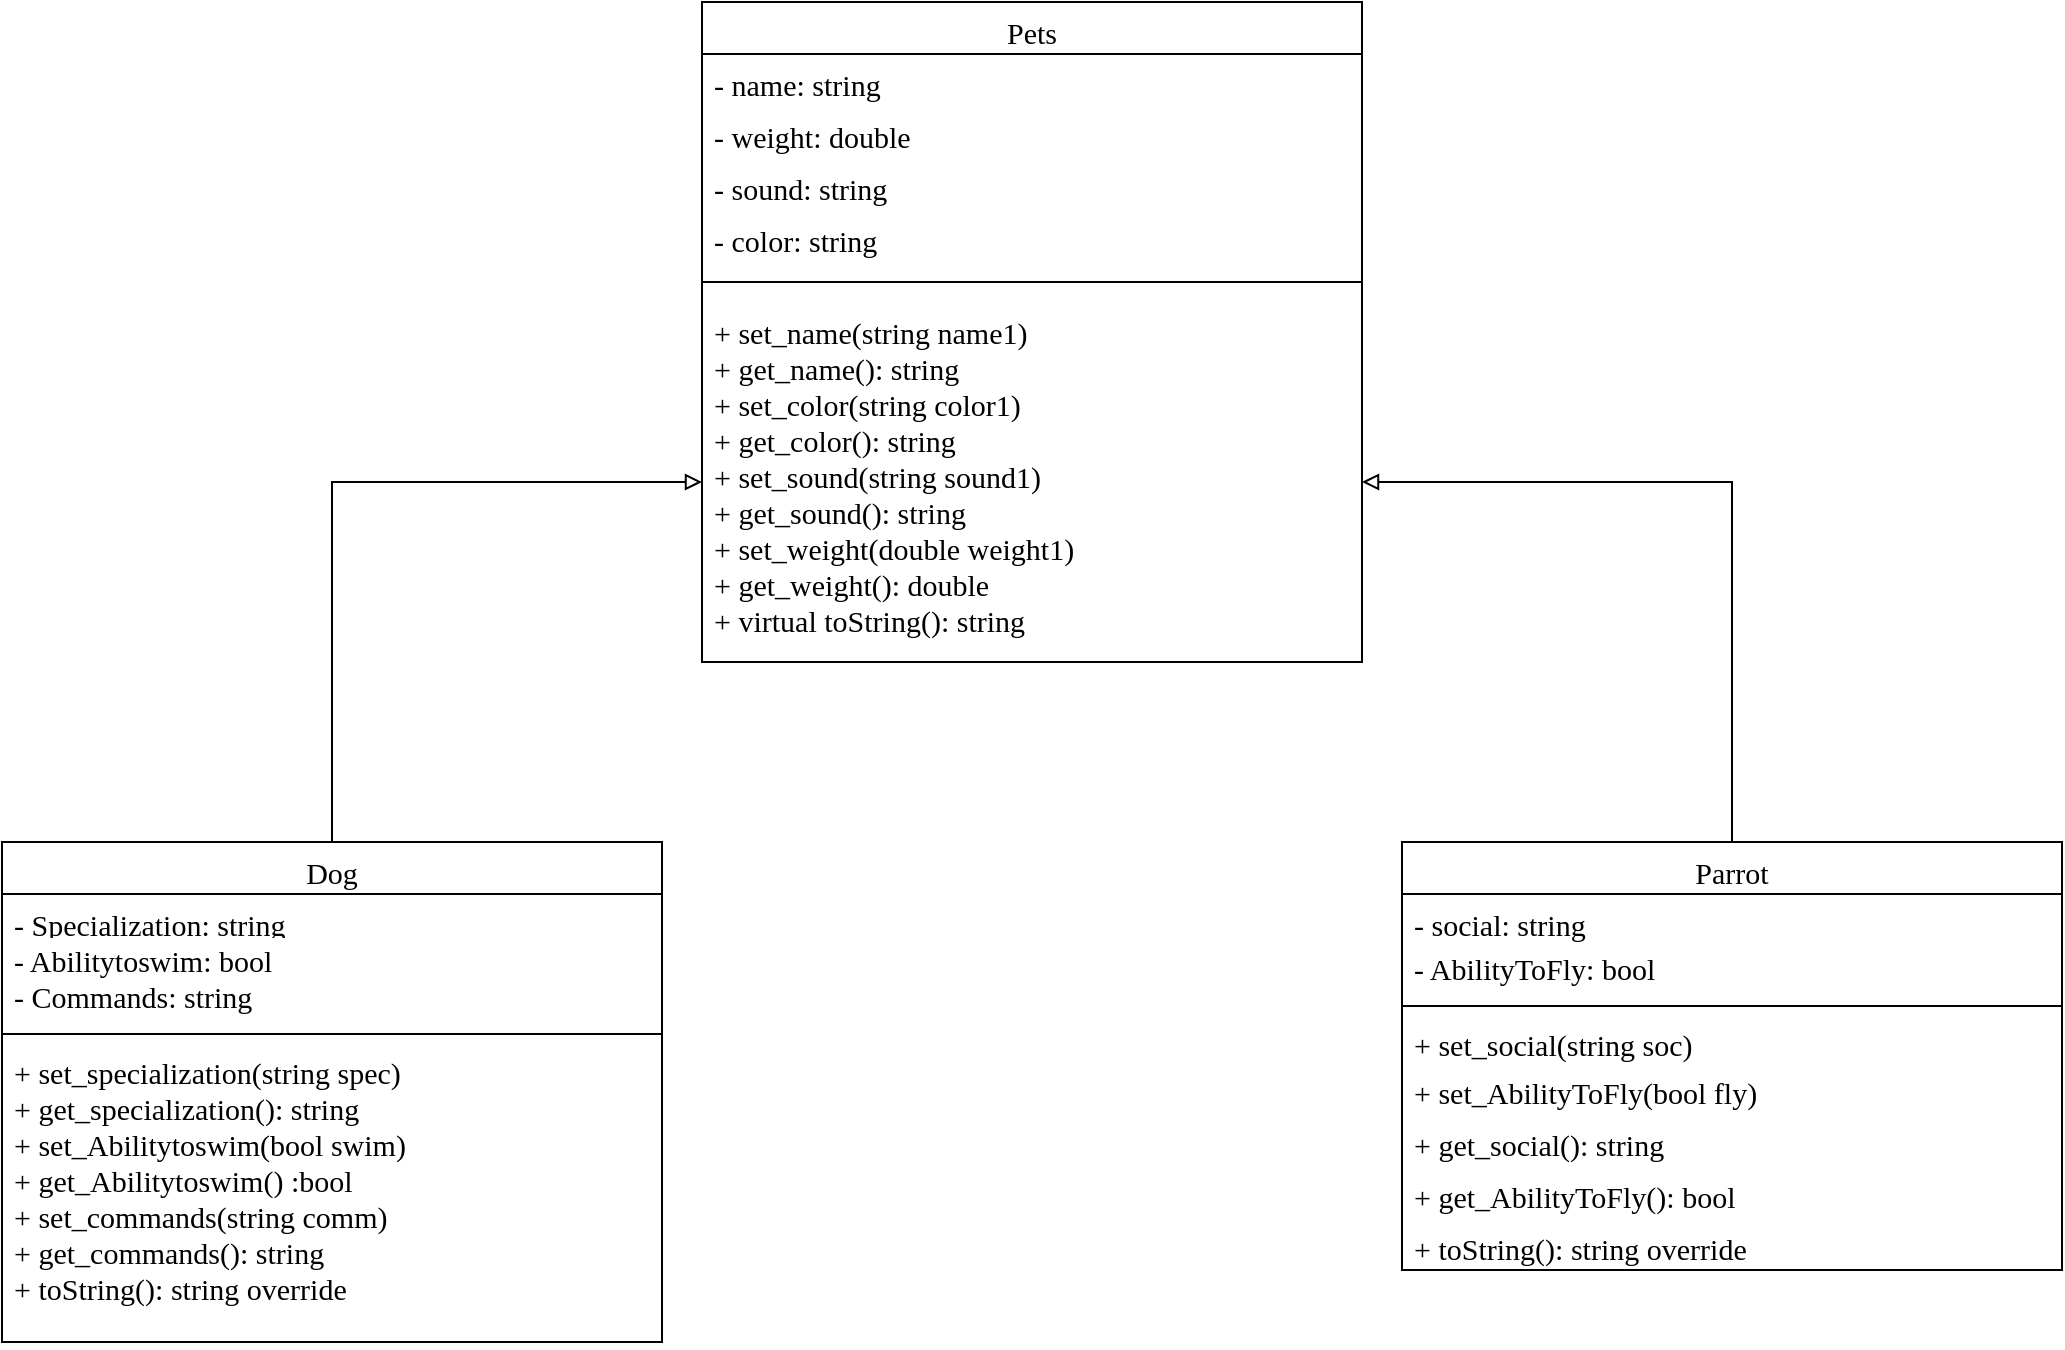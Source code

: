 <mxfile version="20.6.0" type="device"><diagram id="wGNIwxnqR2JtPv7RMH91" name="Страница 1"><mxGraphModel dx="1984" dy="1142" grid="1" gridSize="10" guides="1" tooltips="1" connect="1" arrows="1" fold="1" page="1" pageScale="1" pageWidth="827" pageHeight="1169" math="0" shadow="0"><root><mxCell id="0"/><mxCell id="1" parent="0"/><mxCell id="SHjhlkPvRc3RI2d_L93r-2" value="Pets&#9;" style="swimlane;fontStyle=0;align=center;verticalAlign=top;childLayout=stackLayout;horizontal=1;startSize=26;horizontalStack=0;resizeParent=1;resizeParentMax=0;resizeLast=0;collapsible=1;marginBottom=0;fontFamily=Verdana;fontSize=15;" parent="1" vertex="1"><mxGeometry x="530" y="940" width="330" height="330" as="geometry"/></mxCell><mxCell id="SHjhlkPvRc3RI2d_L93r-3" value="- name: string" style="text;strokeColor=none;fillColor=none;align=left;verticalAlign=top;spacingLeft=4;spacingRight=4;overflow=hidden;rotatable=0;points=[[0,0.5],[1,0.5]];portConstraint=eastwest;fontStyle=0;fontFamily=Verdana;fontSize=15;" parent="SHjhlkPvRc3RI2d_L93r-2" vertex="1"><mxGeometry y="26" width="330" height="26" as="geometry"/></mxCell><mxCell id="SHjhlkPvRc3RI2d_L93r-4" value="- weight: double" style="text;strokeColor=none;fillColor=none;align=left;verticalAlign=top;spacingLeft=4;spacingRight=4;overflow=hidden;rotatable=0;points=[[0,0.5],[1,0.5]];portConstraint=eastwest;fontStyle=0;fontFamily=Verdana;fontSize=15;" parent="SHjhlkPvRc3RI2d_L93r-2" vertex="1"><mxGeometry y="52" width="330" height="26" as="geometry"/></mxCell><mxCell id="SHjhlkPvRc3RI2d_L93r-5" value="- sound: string" style="text;strokeColor=none;fillColor=none;align=left;verticalAlign=top;spacingLeft=4;spacingRight=4;overflow=hidden;rotatable=0;points=[[0,0.5],[1,0.5]];portConstraint=eastwest;fontStyle=0;fontFamily=Verdana;fontSize=15;" parent="SHjhlkPvRc3RI2d_L93r-2" vertex="1"><mxGeometry y="78" width="330" height="26" as="geometry"/></mxCell><mxCell id="SHjhlkPvRc3RI2d_L93r-34" value="- color: string" style="text;strokeColor=none;fillColor=none;align=left;verticalAlign=top;spacingLeft=4;spacingRight=4;overflow=hidden;rotatable=0;points=[[0,0.5],[1,0.5]];portConstraint=eastwest;fontStyle=0;fontFamily=Verdana;fontSize=15;" parent="SHjhlkPvRc3RI2d_L93r-2" vertex="1"><mxGeometry y="104" width="330" height="26" as="geometry"/></mxCell><mxCell id="SHjhlkPvRc3RI2d_L93r-6" value="" style="line;strokeWidth=1;fillColor=none;align=left;verticalAlign=middle;spacingTop=-1;spacingLeft=3;spacingRight=3;rotatable=0;labelPosition=right;points=[];portConstraint=eastwest;fontStyle=0;fontFamily=Verdana;fontSize=15;" parent="SHjhlkPvRc3RI2d_L93r-2" vertex="1"><mxGeometry y="130" width="330" height="20" as="geometry"/></mxCell><mxCell id="SHjhlkPvRc3RI2d_L93r-7" value="+ set_name(string name1)&#10;+ get_name(): string&#10;+ set_color(string color1)&#10;+ get_color(): string&#10;+ set_sound(string sound1)&#10;+ get_sound(): string&#10;+ set_weight(double weight1)&#10;+ get_weight(): double&#10;+ virtual toString(): string&#10;" style="text;strokeColor=none;fillColor=none;align=left;verticalAlign=top;spacingLeft=4;spacingRight=4;overflow=hidden;rotatable=0;points=[[0,0.5],[1,0.5]];portConstraint=eastwest;fontStyle=0;fontFamily=Verdana;fontSize=15;" parent="SHjhlkPvRc3RI2d_L93r-2" vertex="1"><mxGeometry y="150" width="330" height="180" as="geometry"/></mxCell><mxCell id="SHjhlkPvRc3RI2d_L93r-14" style="edgeStyle=orthogonalEdgeStyle;rounded=0;orthogonalLoop=1;jettySize=auto;html=1;endArrow=block;endFill=0;" parent="1" source="SHjhlkPvRc3RI2d_L93r-15" target="SHjhlkPvRc3RI2d_L93r-7" edge="1"><mxGeometry relative="1" as="geometry"/></mxCell><mxCell id="SHjhlkPvRc3RI2d_L93r-15" value="Parrot" style="swimlane;fontStyle=0;align=center;verticalAlign=top;childLayout=stackLayout;horizontal=1;startSize=26;horizontalStack=0;resizeParent=1;resizeParentMax=0;resizeLast=0;collapsible=1;marginBottom=0;fontFamily=Verdana;fontSize=15;" parent="1" vertex="1"><mxGeometry x="880" y="1360" width="330" height="214" as="geometry"/></mxCell><mxCell id="SHjhlkPvRc3RI2d_L93r-16" value="- social: string" style="text;strokeColor=none;fillColor=none;align=left;verticalAlign=top;spacingLeft=4;spacingRight=4;overflow=hidden;rotatable=0;points=[[0,0.5],[1,0.5]];portConstraint=eastwest;fontStyle=0;fontFamily=Verdana;fontSize=15;" parent="SHjhlkPvRc3RI2d_L93r-15" vertex="1"><mxGeometry y="26" width="330" height="22" as="geometry"/></mxCell><mxCell id="SHjhlkPvRc3RI2d_L93r-17" value="- AbilityToFly: bool" style="text;strokeColor=none;fillColor=none;align=left;verticalAlign=top;spacingLeft=4;spacingRight=4;overflow=hidden;rotatable=0;points=[[0,0.5],[1,0.5]];portConstraint=eastwest;fontStyle=0;fontFamily=Verdana;fontSize=15;" parent="SHjhlkPvRc3RI2d_L93r-15" vertex="1"><mxGeometry y="48" width="330" height="30" as="geometry"/></mxCell><mxCell id="SHjhlkPvRc3RI2d_L93r-18" value="" style="line;strokeWidth=1;fillColor=none;align=left;verticalAlign=middle;spacingTop=-1;spacingLeft=3;spacingRight=3;rotatable=0;labelPosition=right;points=[];portConstraint=eastwest;fontStyle=0;fontFamily=Verdana;fontSize=15;" parent="SHjhlkPvRc3RI2d_L93r-15" vertex="1"><mxGeometry y="78" width="330" height="8" as="geometry"/></mxCell><mxCell id="SHjhlkPvRc3RI2d_L93r-19" value="+ set_social(string soc)" style="text;strokeColor=none;fillColor=none;align=left;verticalAlign=top;spacingLeft=4;spacingRight=4;overflow=hidden;rotatable=0;points=[[0,0.5],[1,0.5]];portConstraint=eastwest;fontStyle=0;fontFamily=Verdana;fontSize=15;" parent="SHjhlkPvRc3RI2d_L93r-15" vertex="1"><mxGeometry y="86" width="330" height="24" as="geometry"/></mxCell><mxCell id="SHjhlkPvRc3RI2d_L93r-20" value="+ set_AbilityToFly(bool fly)" style="text;strokeColor=none;fillColor=none;align=left;verticalAlign=top;spacingLeft=4;spacingRight=4;overflow=hidden;rotatable=0;points=[[0,0.5],[1,0.5]];portConstraint=eastwest;fontStyle=0;fontFamily=Verdana;fontSize=15;" parent="SHjhlkPvRc3RI2d_L93r-15" vertex="1"><mxGeometry y="110" width="330" height="26" as="geometry"/></mxCell><mxCell id="SHjhlkPvRc3RI2d_L93r-21" value="+ get_social(): string" style="text;strokeColor=none;fillColor=none;align=left;verticalAlign=top;spacingLeft=4;spacingRight=4;overflow=hidden;rotatable=0;points=[[0,0.5],[1,0.5]];portConstraint=eastwest;fontStyle=0;fontFamily=Verdana;fontSize=15;" parent="SHjhlkPvRc3RI2d_L93r-15" vertex="1"><mxGeometry y="136" width="330" height="26" as="geometry"/></mxCell><mxCell id="SHjhlkPvRc3RI2d_L93r-22" value="+ get_AbilityToFly(): bool" style="text;strokeColor=none;fillColor=none;align=left;verticalAlign=top;spacingLeft=4;spacingRight=4;overflow=hidden;rotatable=0;points=[[0,0.5],[1,0.5]];portConstraint=eastwest;fontStyle=0;fontFamily=Verdana;fontSize=15;" parent="SHjhlkPvRc3RI2d_L93r-15" vertex="1"><mxGeometry y="162" width="330" height="26" as="geometry"/></mxCell><mxCell id="SHjhlkPvRc3RI2d_L93r-23" value="+ toString(): string override" style="text;strokeColor=none;fillColor=none;align=left;verticalAlign=top;spacingLeft=4;spacingRight=4;overflow=hidden;rotatable=0;points=[[0,0.5],[1,0.5]];portConstraint=eastwest;fontStyle=0;fontFamily=Verdana;fontSize=15;" parent="SHjhlkPvRc3RI2d_L93r-15" vertex="1"><mxGeometry y="188" width="330" height="26" as="geometry"/></mxCell><mxCell id="SHjhlkPvRc3RI2d_L93r-24" style="edgeStyle=orthogonalEdgeStyle;rounded=0;orthogonalLoop=1;jettySize=auto;html=1;entryX=0;entryY=0.5;entryDx=0;entryDy=0;endArrow=block;endFill=0;" parent="1" source="SHjhlkPvRc3RI2d_L93r-25" target="SHjhlkPvRc3RI2d_L93r-7" edge="1"><mxGeometry relative="1" as="geometry"/></mxCell><mxCell id="SHjhlkPvRc3RI2d_L93r-25" value="Dog" style="swimlane;fontStyle=0;align=center;verticalAlign=top;childLayout=stackLayout;horizontal=1;startSize=26;horizontalStack=0;resizeParent=1;resizeParentMax=0;resizeLast=0;collapsible=1;marginBottom=0;fontFamily=Verdana;fontSize=15;" parent="1" vertex="1"><mxGeometry x="180" y="1360" width="330" height="250" as="geometry"/></mxCell><mxCell id="SHjhlkPvRc3RI2d_L93r-26" value="- Specialization: string" style="text;strokeColor=none;fillColor=none;align=left;verticalAlign=top;spacingLeft=4;spacingRight=4;overflow=hidden;rotatable=0;points=[[0,0.5],[1,0.5]];portConstraint=eastwest;fontStyle=0;fontFamily=Verdana;fontSize=15;" parent="SHjhlkPvRc3RI2d_L93r-25" vertex="1"><mxGeometry y="26" width="330" height="18" as="geometry"/></mxCell><mxCell id="SHjhlkPvRc3RI2d_L93r-27" value="- Abilitytoswim: bool&#10;- Commands: string" style="text;strokeColor=none;fillColor=none;align=left;verticalAlign=top;spacingLeft=4;spacingRight=4;overflow=hidden;rotatable=0;points=[[0,0.5],[1,0.5]];portConstraint=eastwest;fontStyle=0;fontFamily=Verdana;fontSize=15;" parent="SHjhlkPvRc3RI2d_L93r-25" vertex="1"><mxGeometry y="44" width="330" height="48" as="geometry"/></mxCell><mxCell id="SHjhlkPvRc3RI2d_L93r-28" value="" style="line;strokeWidth=1;fillColor=none;align=left;verticalAlign=middle;spacingTop=-1;spacingLeft=3;spacingRight=3;rotatable=0;labelPosition=right;points=[];portConstraint=eastwest;fontStyle=0;fontFamily=Verdana;fontSize=15;" parent="SHjhlkPvRc3RI2d_L93r-25" vertex="1"><mxGeometry y="92" width="330" height="8" as="geometry"/></mxCell><mxCell id="SHjhlkPvRc3RI2d_L93r-29" value="+ set_specialization(string spec)&#10;+ get_specialization(): string&#10;+ set_Abilitytoswim(bool swim)&#10;+ get_Abilitytoswim() :bool&#10;+ set_commands(string comm)&#10;+ get_commands(): string&#10;+ toString(): string override" style="text;strokeColor=none;fillColor=none;align=left;verticalAlign=top;spacingLeft=4;spacingRight=4;overflow=hidden;rotatable=0;points=[[0,0.5],[1,0.5]];portConstraint=eastwest;fontStyle=0;fontFamily=Verdana;fontSize=15;" parent="SHjhlkPvRc3RI2d_L93r-25" vertex="1"><mxGeometry y="100" width="330" height="150" as="geometry"/></mxCell></root></mxGraphModel></diagram></mxfile>